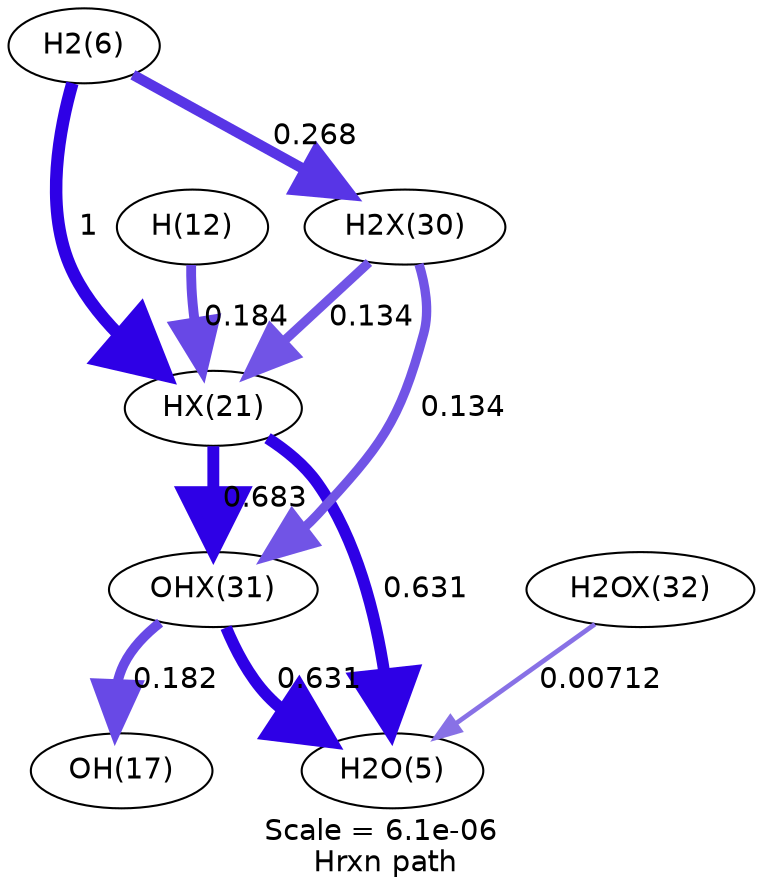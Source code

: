 digraph reaction_paths {
center=1;
s27 -> s1[fontname="Helvetica", penwidth=6, arrowsize=3, color="0.7, 1.5, 0.9"
, label=" 1"];
s27 -> s10[fontname="Helvetica", penwidth=5.01, arrowsize=2.5, color="0.7, 0.768, 0.9"
, label=" 0.268"];
s33 -> s1[fontname="Helvetica", penwidth=4.72, arrowsize=2.36, color="0.7, 0.684, 0.9"
, label=" 0.184"];
s1 -> s11[fontname="Helvetica", penwidth=5.71, arrowsize=2.86, color="0.7, 1.18, 0.9"
, label=" 0.683"];
s1 -> s26[fontname="Helvetica", penwidth=5.65, arrowsize=2.83, color="0.7, 1.13, 0.9"
, label=" 0.631"];
s10 -> s1[fontname="Helvetica", penwidth=4.48, arrowsize=2.24, color="0.7, 0.634, 0.9"
, label=" 0.134"];
s11 -> s38[fontname="Helvetica", penwidth=4.71, arrowsize=2.36, color="0.7, 0.682, 0.9"
, label=" 0.182"];
s11 -> s26[fontname="Helvetica", penwidth=5.65, arrowsize=2.83, color="0.7, 1.13, 0.9"
, label=" 0.631"];
s10 -> s11[fontname="Helvetica", penwidth=4.48, arrowsize=2.24, color="0.7, 0.634, 0.9"
, label=" 0.134"];
s12 -> s26[fontname="Helvetica", penwidth=2.27, arrowsize=1.13, color="0.7, 0.507, 0.9"
, label=" 0.00712"];
s1 [ fontname="Helvetica", label="HX(21)"];
s10 [ fontname="Helvetica", label="H2X(30)"];
s11 [ fontname="Helvetica", label="OHX(31)"];
s12 [ fontname="Helvetica", label="H2OX(32)"];
s26 [ fontname="Helvetica", label="H2O(5)"];
s27 [ fontname="Helvetica", label="H2(6)"];
s33 [ fontname="Helvetica", label="H(12)"];
s38 [ fontname="Helvetica", label="OH(17)"];
 label = "Scale = 6.1e-06\l Hrxn path";
 fontname = "Helvetica";
}
